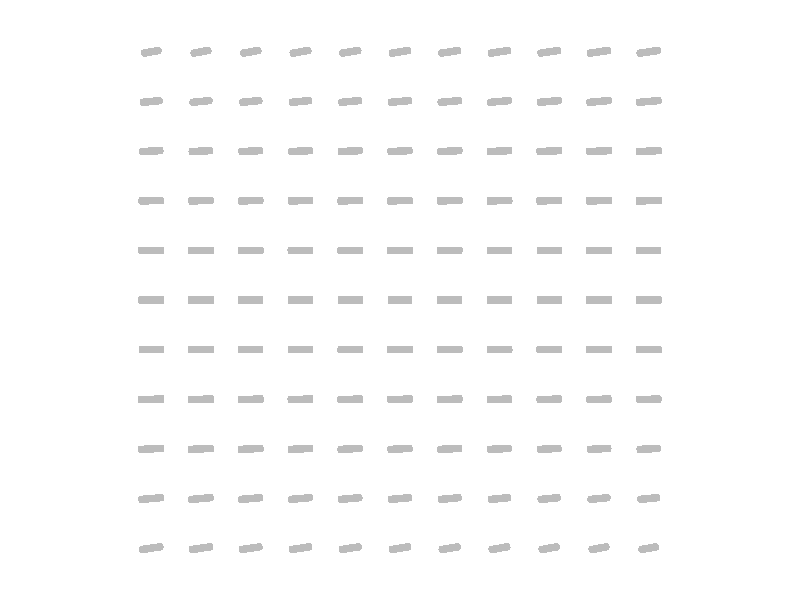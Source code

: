 #include "colors.inc"
background { rgb <1, 1, 1> }
camera {location <0, 0, 3>up <0,1,0> right <-1.33,0,0> angle 30look_at <0, 0, 0> sky <0, 1, 0> }
cylinder { <-0.517589, -0.500046, 0.0177654>, <-0.482411, -0.499954, -0.0177654>, 0.0075 texture {  pigment { rgb <0.5, 0.5, 0.5> } } }
cylinder { <-0.417613, -0.499995, 0.0177417>, <-0.382387, -0.500005, -0.0177417>, 0.0075 texture {  pigment { rgb <0.5, 0.5, 0.5> } } }
cylinder { <-0.317629, -0.499974, 0.0177258>, <-0.282371, -0.500026, -0.0177258>, 0.0075 texture {  pigment { rgb <0.5, 0.5, 0.5> } } }
cylinder { <-0.217646, -0.499964, 0.0177093>, <-0.182354, -0.500036, -0.0177093>, 0.0075 texture {  pigment { rgb <0.5, 0.5, 0.5> } } }
cylinder { <-0.117664, -0.499959, 0.017691>, <-0.0823357, -0.500041, -0.017691>, 0.0075 texture {  pigment { rgb <0.5, 0.5, 0.5> } } }
cylinder { <-0.0176842, -0.499956, 0.0176711>, <0.0176842, -0.500044, -0.0176711>, 0.0075 texture {  pigment { rgb <0.5, 0.5, 0.5> } } }
cylinder { <0.0822945, -0.499953, 0.0176497>, <0.117705, -0.500047, -0.0176497>, 0.0075 texture {  pigment { rgb <0.5, 0.5, 0.5> } } }
cylinder { <0.182271, -0.499948, 0.0176265>, <0.217729, -0.500052, -0.0176265>, 0.0075 texture {  pigment { rgb <0.5, 0.5, 0.5> } } }
cylinder { <0.282246, -0.499938, 0.0176011>, <0.317754, -0.500062, -0.0176011>, 0.0075 texture {  pigment { rgb <0.5, 0.5, 0.5> } } }
cylinder { <0.382219, -0.499917, 0.0175739>, <0.417781, -0.500083, -0.0175739>, 0.0075 texture {  pigment { rgb <0.5, 0.5, 0.5> } } }
cylinder { <0.482199, -0.499866, 0.0175525>, <0.517801, -0.500134, -0.0175525>, 0.0075 texture {  pigment { rgb <0.5, 0.5, 0.5> } } }
cylinder { <-0.520141, -0.399986, 0.0148097>, <-0.479859, -0.400014, -0.0148097>, 0.0075 texture {  pigment { rgb <0.5, 0.5, 0.5> } } }
cylinder { <-0.420162, -0.399965, 0.0147812>, <-0.379838, -0.400035, -0.0147812>, 0.0075 texture {  pigment { rgb <0.5, 0.5, 0.5> } } }
cylinder { <-0.320179, -0.399949, 0.0147576>, <-0.279821, -0.400051, -0.0147576>, 0.0075 texture {  pigment { rgb <0.5, 0.5, 0.5> } } }
cylinder { <-0.220196, -0.39994, 0.0147353>, <-0.179804, -0.40006, -0.0147353>, 0.0075 texture {  pigment { rgb <0.5, 0.5, 0.5> } } }
cylinder { <-0.120212, -0.399934, 0.0147128>, <-0.0797879, -0.400066, -0.0147128>, 0.0075 texture {  pigment { rgb <0.5, 0.5, 0.5> } } }
cylinder { <-0.0202289, -0.399929, 0.0146896>, <0.0202289, -0.400071, -0.0146896>, 0.0075 texture {  pigment { rgb <0.5, 0.5, 0.5> } } }
cylinder { <0.0797537, -0.399924, 0.0146657>, <0.120246, -0.400076, -0.0146657>, 0.0075 texture {  pigment { rgb <0.5, 0.5, 0.5> } } }
cylinder { <0.179736, -0.399918, 0.0146409>, <0.220264, -0.400082, -0.0146409>, 0.0075 texture {  pigment { rgb <0.5, 0.5, 0.5> } } }
cylinder { <0.279718, -0.399909, 0.0146156>, <0.320282, -0.400091, -0.0146156>, 0.0075 texture {  pigment { rgb <0.5, 0.5, 0.5> } } }
cylinder { <0.3797, -0.399893, 0.0145905>, <0.4203, -0.400107, -0.0145905>, 0.0075 texture {  pigment { rgb <0.5, 0.5, 0.5> } } }
cylinder { <0.479684, -0.39987, 0.0145682>, <0.520316, -0.40013, -0.0145682>, 0.0075 texture {  pigment { rgb <0.5, 0.5, 0.5> } } }
cylinder { <-0.522209, -0.299945, 0.0114786>, <-0.477791, -0.300055, -0.0114786>, 0.0075 texture {  pigment { rgb <0.5, 0.5, 0.5> } } }
cylinder { <-0.422224, -0.299934, 0.0114504>, <-0.377776, -0.300066, -0.0114504>, 0.0075 texture {  pigment { rgb <0.5, 0.5, 0.5> } } }
cylinder { <-0.322237, -0.299925, 0.0114238>, <-0.277763, -0.300075, -0.0114238>, 0.0075 texture {  pigment { rgb <0.5, 0.5, 0.5> } } }
cylinder { <-0.22225, -0.299918, 0.011398>, <-0.17775, -0.300082, -0.011398>, 0.0075 texture {  pigment { rgb <0.5, 0.5, 0.5> } } }
cylinder { <-0.122263, -0.299913, 0.0113725>, <-0.0777366, -0.300087, -0.0113725>, 0.0075 texture {  pigment { rgb <0.5, 0.5, 0.5> } } }
cylinder { <-0.0222765, -0.299908, 0.0113468>, <0.0222765, -0.300092, -0.0113468>, 0.0075 texture {  pigment { rgb <0.5, 0.5, 0.5> } } }
cylinder { <0.0777104, -0.299904, 0.0113209>, <0.12229, -0.300096, -0.0113209>, 0.0075 texture {  pigment { rgb <0.5, 0.5, 0.5> } } }
cylinder { <0.177697, -0.299898, 0.0112948>, <0.222303, -0.300102, -0.0112948>, 0.0075 texture {  pigment { rgb <0.5, 0.5, 0.5> } } }
cylinder { <0.277684, -0.299891, 0.0112687>, <0.322316, -0.300109, -0.0112687>, 0.0075 texture {  pigment { rgb <0.5, 0.5, 0.5> } } }
cylinder { <0.377671, -0.299881, 0.011243>, <0.422329, -0.300119, -0.011243>, 0.0075 texture {  pigment { rgb <0.5, 0.5, 0.5> } } }
cylinder { <0.477659, -0.299869, 0.0112184>, <0.522341, -0.300131, -0.0112184>, 0.0075 texture {  pigment { rgb <0.5, 0.5, 0.5> } } }
cylinder { <-0.523732, -0.199916, 0.00786175>, <-0.476268, -0.200084, -0.00786175>, 0.0075 texture {  pigment { rgb <0.5, 0.5, 0.5> } } }
cylinder { <-0.423741, -0.19991, 0.0078341>, <-0.376259, -0.20009, -0.0078341>, 0.0075 texture {  pigment { rgb <0.5, 0.5, 0.5> } } }
cylinder { <-0.32375, -0.199905, 0.00780642>, <-0.27625, -0.200095, -0.00780642>, 0.0075 texture {  pigment { rgb <0.5, 0.5, 0.5> } } }
cylinder { <-0.223759, -0.1999, 0.0077789>, <-0.176241, -0.2001, -0.0077789>, 0.0075 texture {  pigment { rgb <0.5, 0.5, 0.5> } } }
cylinder { <-0.123768, -0.199896, 0.00775151>, <-0.0762323, -0.200104, -0.00775151>, 0.0075 texture {  pigment { rgb <0.5, 0.5, 0.5> } } }
cylinder { <-0.0237766, -0.199893, 0.00772413>, <0.0237766, -0.200107, -0.00772413>, 0.0075 texture {  pigment { rgb <0.5, 0.5, 0.5> } } }
cylinder { <0.0762146, -0.19989, 0.00769677>, <0.123785, -0.20011, -0.00769677>, 0.0075 texture {  pigment { rgb <0.5, 0.5, 0.5> } } }
cylinder { <0.176206, -0.199886, 0.00766946>, <0.223794, -0.200114, -0.00766946>, 0.0075 texture {  pigment { rgb <0.5, 0.5, 0.5> } } }
cylinder { <0.276197, -0.199881, 0.00764234>, <0.323803, -0.200119, -0.00764234>, 0.0075 texture {  pigment { rgb <0.5, 0.5, 0.5> } } }
cylinder { <0.376189, -0.199875, 0.00761557>, <0.423811, -0.200125, -0.00761557>, 0.0075 texture {  pigment { rgb <0.5, 0.5, 0.5> } } }
cylinder { <0.47618, -0.199868, 0.00758933>, <0.52382, -0.200132, -0.00758933>, 0.0075 texture {  pigment { rgb <0.5, 0.5, 0.5> } } }
cylinder { <-0.524669, -0.099895, 0.00405095>, <-0.475331, -0.100105, -0.00405095>, 0.0075 texture {  pigment { rgb <0.5, 0.5, 0.5> } } }
cylinder { <-0.424674, -0.0998925, 0.00402346>, <-0.375326, -0.100108, -0.00402346>, 0.0075 texture {  pigment { rgb <0.5, 0.5, 0.5> } } }
cylinder { <-0.324678, -0.09989, 0.00399539>, <-0.275322, -0.10011, -0.00399539>, 0.0075 texture {  pigment { rgb <0.5, 0.5, 0.5> } } }
cylinder { <-0.224683, -0.0998877, 0.00396713>, <-0.175317, -0.100112, -0.00396713>, 0.0075 texture {  pigment { rgb <0.5, 0.5, 0.5> } } }
cylinder { <-0.124688, -0.0998858, 0.0039388>, <-0.0753125, -0.100114, -0.0039388>, 0.0075 texture {  pigment { rgb <0.5, 0.5, 0.5> } } }
cylinder { <-0.024692, -0.099884, 0.00391048>, <0.024692, -0.100116, -0.00391048>, 0.0075 texture {  pigment { rgb <0.5, 0.5, 0.5> } } }
cylinder { <0.0753035, -0.0998823, 0.0038822>, <0.124696, -0.100118, -0.0038822>, 0.0075 texture {  pigment { rgb <0.5, 0.5, 0.5> } } }
cylinder { <0.175299, -0.0998803, 0.00385404>, <0.224701, -0.10012, -0.00385404>, 0.0075 texture {  pigment { rgb <0.5, 0.5, 0.5> } } }
cylinder { <0.275295, -0.0998779, 0.00382608>, <0.324705, -0.100122, -0.00382608>, 0.0075 texture {  pigment { rgb <0.5, 0.5, 0.5> } } }
cylinder { <0.375291, -0.0998751, 0.00379848>, <0.424709, -0.100125, -0.00379848>, 0.0075 texture {  pigment { rgb <0.5, 0.5, 0.5> } } }
cylinder { <0.475286, -0.0998722, 0.00377141>, <0.524714, -0.100128, -0.00377141>, 0.0075 texture {  pigment { rgb <0.5, 0.5, 0.5> } } }
cylinder { <-0.524999, 0.000119186, 0.000140951>, <-0.475001, -0.000119186, -0.000140951>, 0.0075 texture {  pigment { rgb <0.5, 0.5, 0.5> } } }
cylinder { <-0.424999, 0.000119104, 0.000113549>, <-0.375001, -0.000119104, -0.000113549>, 0.0075 texture {  pigment { rgb <0.5, 0.5, 0.5> } } }
cylinder { <-0.325, 0.000119047, 8.55167e-05>, <-0.275, -0.000119047, -8.55167e-05>, 0.0075 texture {  pigment { rgb <0.5, 0.5, 0.5> } } }
cylinder { <-0.225, 0.000119004, 5.71451e-05>, <-0.175, -0.000119004, -5.71451e-05>, 0.0075 texture {  pigment { rgb <0.5, 0.5, 0.5> } } }
cylinder { <-0.125, 0.000118987, 2.86054e-05>, <-0.0750003, -0.000118987, -2.86054e-05>, 0.0075 texture {  pigment { rgb <0.5, 0.5, 0.5> } } }
cylinder { <-0.0249997, 0.000118983, -3.09037e-14>, <0.0249997, -0.000118983, 3.09037e-14>, 0.0075 texture {  pigment { rgb <0.5, 0.5, 0.5> } } }
cylinder { <0.0750003, 0.000118987, -2.86054e-05>, <0.125, -0.000118987, 2.86054e-05>, 0.0075 texture {  pigment { rgb <0.5, 0.5, 0.5> } } }
cylinder { <0.175, 0.000119004, -5.71451e-05>, <0.225, -0.000119004, 5.71451e-05>, 0.0075 texture {  pigment { rgb <0.5, 0.5, 0.5> } } }
cylinder { <0.275, 0.000119047, -8.55167e-05>, <0.325, -0.000119047, 8.55167e-05>, 0.0075 texture {  pigment { rgb <0.5, 0.5, 0.5> } } }
cylinder { <0.375001, 0.000119104, -0.000113549>, <0.424999, -0.000119104, 0.000113549>, 0.0075 texture {  pigment { rgb <0.5, 0.5, 0.5> } } }
cylinder { <0.475001, 0.000119186, -0.000140951>, <0.524999, -0.000119186, 0.000140951>, 0.0075 texture {  pigment { rgb <0.5, 0.5, 0.5> } } }
cylinder { <-0.524714, 0.100128, -0.00377141>, <-0.475286, 0.0998722, 0.00377141>, 0.0075 texture {  pigment { rgb <0.5, 0.5, 0.5> } } }
cylinder { <-0.424709, 0.100125, -0.00379848>, <-0.375291, 0.0998751, 0.00379848>, 0.0075 texture {  pigment { rgb <0.5, 0.5, 0.5> } } }
cylinder { <-0.324705, 0.100122, -0.00382608>, <-0.275295, 0.0998779, 0.00382608>, 0.0075 texture {  pigment { rgb <0.5, 0.5, 0.5> } } }
cylinder { <-0.224701, 0.10012, -0.00385404>, <-0.175299, 0.0998803, 0.00385404>, 0.0075 texture {  pigment { rgb <0.5, 0.5, 0.5> } } }
cylinder { <-0.124696, 0.100118, -0.0038822>, <-0.0753035, 0.0998823, 0.0038822>, 0.0075 texture {  pigment { rgb <0.5, 0.5, 0.5> } } }
cylinder { <-0.024692, 0.100116, -0.00391048>, <0.024692, 0.099884, 0.00391048>, 0.0075 texture {  pigment { rgb <0.5, 0.5, 0.5> } } }
cylinder { <0.0753125, 0.100114, -0.0039388>, <0.124688, 0.0998858, 0.0039388>, 0.0075 texture {  pigment { rgb <0.5, 0.5, 0.5> } } }
cylinder { <0.175317, 0.100112, -0.00396713>, <0.224683, 0.0998877, 0.00396713>, 0.0075 texture {  pigment { rgb <0.5, 0.5, 0.5> } } }
cylinder { <0.275322, 0.10011, -0.00399539>, <0.324678, 0.09989, 0.00399539>, 0.0075 texture {  pigment { rgb <0.5, 0.5, 0.5> } } }
cylinder { <0.375326, 0.100108, -0.00402346>, <0.424674, 0.0998925, 0.00402346>, 0.0075 texture {  pigment { rgb <0.5, 0.5, 0.5> } } }
cylinder { <0.475331, 0.100105, -0.00405095>, <0.524669, 0.099895, 0.00405095>, 0.0075 texture {  pigment { rgb <0.5, 0.5, 0.5> } } }
cylinder { <-0.52382, 0.200132, -0.00758933>, <-0.47618, 0.199868, 0.00758933>, 0.0075 texture {  pigment { rgb <0.5, 0.5, 0.5> } } }
cylinder { <-0.423811, 0.200125, -0.00761557>, <-0.376189, 0.199875, 0.00761557>, 0.0075 texture {  pigment { rgb <0.5, 0.5, 0.5> } } }
cylinder { <-0.323803, 0.200119, -0.00764234>, <-0.276197, 0.199881, 0.00764234>, 0.0075 texture {  pigment { rgb <0.5, 0.5, 0.5> } } }
cylinder { <-0.223794, 0.200114, -0.00766946>, <-0.176206, 0.199886, 0.00766946>, 0.0075 texture {  pigment { rgb <0.5, 0.5, 0.5> } } }
cylinder { <-0.123785, 0.20011, -0.00769677>, <-0.0762146, 0.19989, 0.00769677>, 0.0075 texture {  pigment { rgb <0.5, 0.5, 0.5> } } }
cylinder { <-0.0237766, 0.200107, -0.00772413>, <0.0237766, 0.199893, 0.00772413>, 0.0075 texture {  pigment { rgb <0.5, 0.5, 0.5> } } }
cylinder { <0.0762323, 0.200104, -0.00775151>, <0.123768, 0.199896, 0.00775151>, 0.0075 texture {  pigment { rgb <0.5, 0.5, 0.5> } } }
cylinder { <0.176241, 0.2001, -0.0077789>, <0.223759, 0.1999, 0.0077789>, 0.0075 texture {  pigment { rgb <0.5, 0.5, 0.5> } } }
cylinder { <0.27625, 0.200095, -0.00780642>, <0.32375, 0.199905, 0.00780642>, 0.0075 texture {  pigment { rgb <0.5, 0.5, 0.5> } } }
cylinder { <0.376259, 0.20009, -0.0078341>, <0.423741, 0.19991, 0.0078341>, 0.0075 texture {  pigment { rgb <0.5, 0.5, 0.5> } } }
cylinder { <0.476268, 0.200084, -0.00786175>, <0.523732, 0.199916, 0.00786175>, 0.0075 texture {  pigment { rgb <0.5, 0.5, 0.5> } } }
cylinder { <-0.522341, 0.300131, -0.0112184>, <-0.477659, 0.299869, 0.0112184>, 0.0075 texture {  pigment { rgb <0.5, 0.5, 0.5> } } }
cylinder { <-0.422329, 0.300119, -0.011243>, <-0.377671, 0.299881, 0.011243>, 0.0075 texture {  pigment { rgb <0.5, 0.5, 0.5> } } }
cylinder { <-0.322316, 0.300109, -0.0112687>, <-0.277684, 0.299891, 0.0112687>, 0.0075 texture {  pigment { rgb <0.5, 0.5, 0.5> } } }
cylinder { <-0.222303, 0.300102, -0.0112948>, <-0.177697, 0.299898, 0.0112948>, 0.0075 texture {  pigment { rgb <0.5, 0.5, 0.5> } } }
cylinder { <-0.12229, 0.300096, -0.0113209>, <-0.0777104, 0.299904, 0.0113209>, 0.0075 texture {  pigment { rgb <0.5, 0.5, 0.5> } } }
cylinder { <-0.0222765, 0.300092, -0.0113468>, <0.0222765, 0.299908, 0.0113468>, 0.0075 texture {  pigment { rgb <0.5, 0.5, 0.5> } } }
cylinder { <0.0777366, 0.300087, -0.0113725>, <0.122263, 0.299913, 0.0113725>, 0.0075 texture {  pigment { rgb <0.5, 0.5, 0.5> } } }
cylinder { <0.17775, 0.300082, -0.011398>, <0.22225, 0.299918, 0.011398>, 0.0075 texture {  pigment { rgb <0.5, 0.5, 0.5> } } }
cylinder { <0.277763, 0.300075, -0.0114238>, <0.322237, 0.299925, 0.0114238>, 0.0075 texture {  pigment { rgb <0.5, 0.5, 0.5> } } }
cylinder { <0.377776, 0.300066, -0.0114504>, <0.422224, 0.299934, 0.0114504>, 0.0075 texture {  pigment { rgb <0.5, 0.5, 0.5> } } }
cylinder { <0.477791, 0.300055, -0.0114786>, <0.522209, 0.299945, 0.0114786>, 0.0075 texture {  pigment { rgb <0.5, 0.5, 0.5> } } }
cylinder { <-0.520316, 0.40013, -0.0145682>, <-0.479684, 0.39987, 0.0145682>, 0.0075 texture {  pigment { rgb <0.5, 0.5, 0.5> } } }
cylinder { <-0.4203, 0.400107, -0.0145905>, <-0.3797, 0.399893, 0.0145905>, 0.0075 texture {  pigment { rgb <0.5, 0.5, 0.5> } } }
cylinder { <-0.320282, 0.400091, -0.0146156>, <-0.279718, 0.399909, 0.0146156>, 0.0075 texture {  pigment { rgb <0.5, 0.5, 0.5> } } }
cylinder { <-0.220264, 0.400082, -0.0146409>, <-0.179736, 0.399918, 0.0146409>, 0.0075 texture {  pigment { rgb <0.5, 0.5, 0.5> } } }
cylinder { <-0.120246, 0.400076, -0.0146657>, <-0.0797537, 0.399924, 0.0146657>, 0.0075 texture {  pigment { rgb <0.5, 0.5, 0.5> } } }
cylinder { <-0.0202289, 0.400071, -0.0146896>, <0.0202289, 0.399929, 0.0146896>, 0.0075 texture {  pigment { rgb <0.5, 0.5, 0.5> } } }
cylinder { <0.0797879, 0.400066, -0.0147128>, <0.120212, 0.399934, 0.0147128>, 0.0075 texture {  pigment { rgb <0.5, 0.5, 0.5> } } }
cylinder { <0.179804, 0.40006, -0.0147353>, <0.220196, 0.39994, 0.0147353>, 0.0075 texture {  pigment { rgb <0.5, 0.5, 0.5> } } }
cylinder { <0.279821, 0.400051, -0.0147576>, <0.320179, 0.399949, 0.0147576>, 0.0075 texture {  pigment { rgb <0.5, 0.5, 0.5> } } }
cylinder { <0.379838, 0.400035, -0.0147812>, <0.420162, 0.399965, 0.0147812>, 0.0075 texture {  pigment { rgb <0.5, 0.5, 0.5> } } }
cylinder { <0.479859, 0.400014, -0.0148097>, <0.520141, 0.399986, 0.0148097>, 0.0075 texture {  pigment { rgb <0.5, 0.5, 0.5> } } }
cylinder { <-0.517801, 0.500134, -0.0175525>, <-0.482199, 0.499866, 0.0175525>, 0.0075 texture {  pigment { rgb <0.5, 0.5, 0.5> } } }
cylinder { <-0.417781, 0.500083, -0.0175739>, <-0.382219, 0.499917, 0.0175739>, 0.0075 texture {  pigment { rgb <0.5, 0.5, 0.5> } } }
cylinder { <-0.317754, 0.500062, -0.0176011>, <-0.282246, 0.499938, 0.0176011>, 0.0075 texture {  pigment { rgb <0.5, 0.5, 0.5> } } }
cylinder { <-0.217729, 0.500052, -0.0176265>, <-0.182271, 0.499948, 0.0176265>, 0.0075 texture {  pigment { rgb <0.5, 0.5, 0.5> } } }
cylinder { <-0.117705, 0.500047, -0.0176497>, <-0.0822945, 0.499953, 0.0176497>, 0.0075 texture {  pigment { rgb <0.5, 0.5, 0.5> } } }
cylinder { <-0.0176842, 0.500044, -0.0176711>, <0.0176842, 0.499956, 0.0176711>, 0.0075 texture {  pigment { rgb <0.5, 0.5, 0.5> } } }
cylinder { <0.0823357, 0.500041, -0.017691>, <0.117664, 0.499959, 0.017691>, 0.0075 texture {  pigment { rgb <0.5, 0.5, 0.5> } } }
cylinder { <0.182354, 0.500036, -0.0177093>, <0.217646, 0.499964, 0.0177093>, 0.0075 texture {  pigment { rgb <0.5, 0.5, 0.5> } } }
cylinder { <0.282371, 0.500026, -0.0177258>, <0.317629, 0.499974, 0.0177258>, 0.0075 texture {  pigment { rgb <0.5, 0.5, 0.5> } } }
cylinder { <0.382387, 0.500005, -0.0177417>, <0.417613, 0.499995, 0.0177417>, 0.0075 texture {  pigment { rgb <0.5, 0.5, 0.5> } } }
cylinder { <0.482411, 0.499954, -0.0177654>, <0.517589, 0.500046, 0.0177654>, 0.0075 texture {  pigment { rgb <0.5, 0.5, 0.5> } } }
light_source {<10, 10, 10> color White}
light_source {<0, 0, 10> color White}
light_source {<-10, -10, 10> color White}
